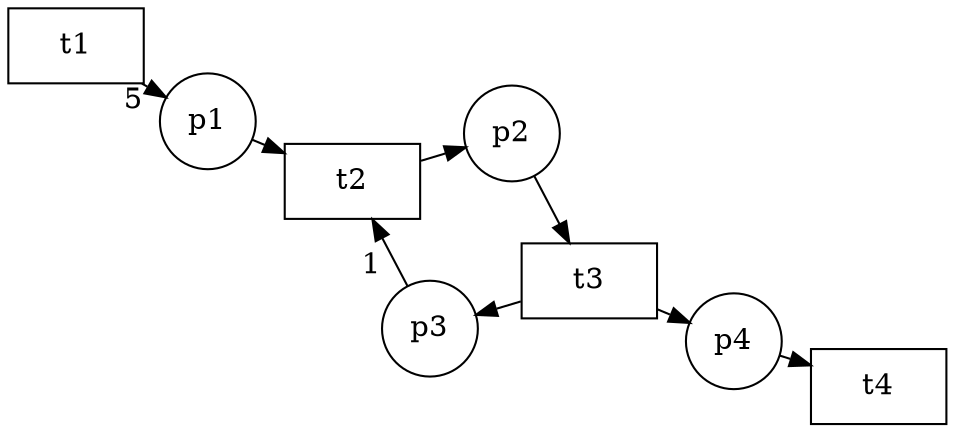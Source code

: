 digraph distributed_system {
layout=neato
node [shape=circle];  p1; p2; p3 [xlabel =1 ]; p4; 
node [shape=box,fixedsize=true,width=0.9];  t1; t2; t3; t4; 
t1->p1 [label = 5 ];
p1->t2;
t2->p2;
p2->t3;
t3->p3;
p3->t2;
t3->p4;
p4->t4;
overlap=false
fontsize=12;
}